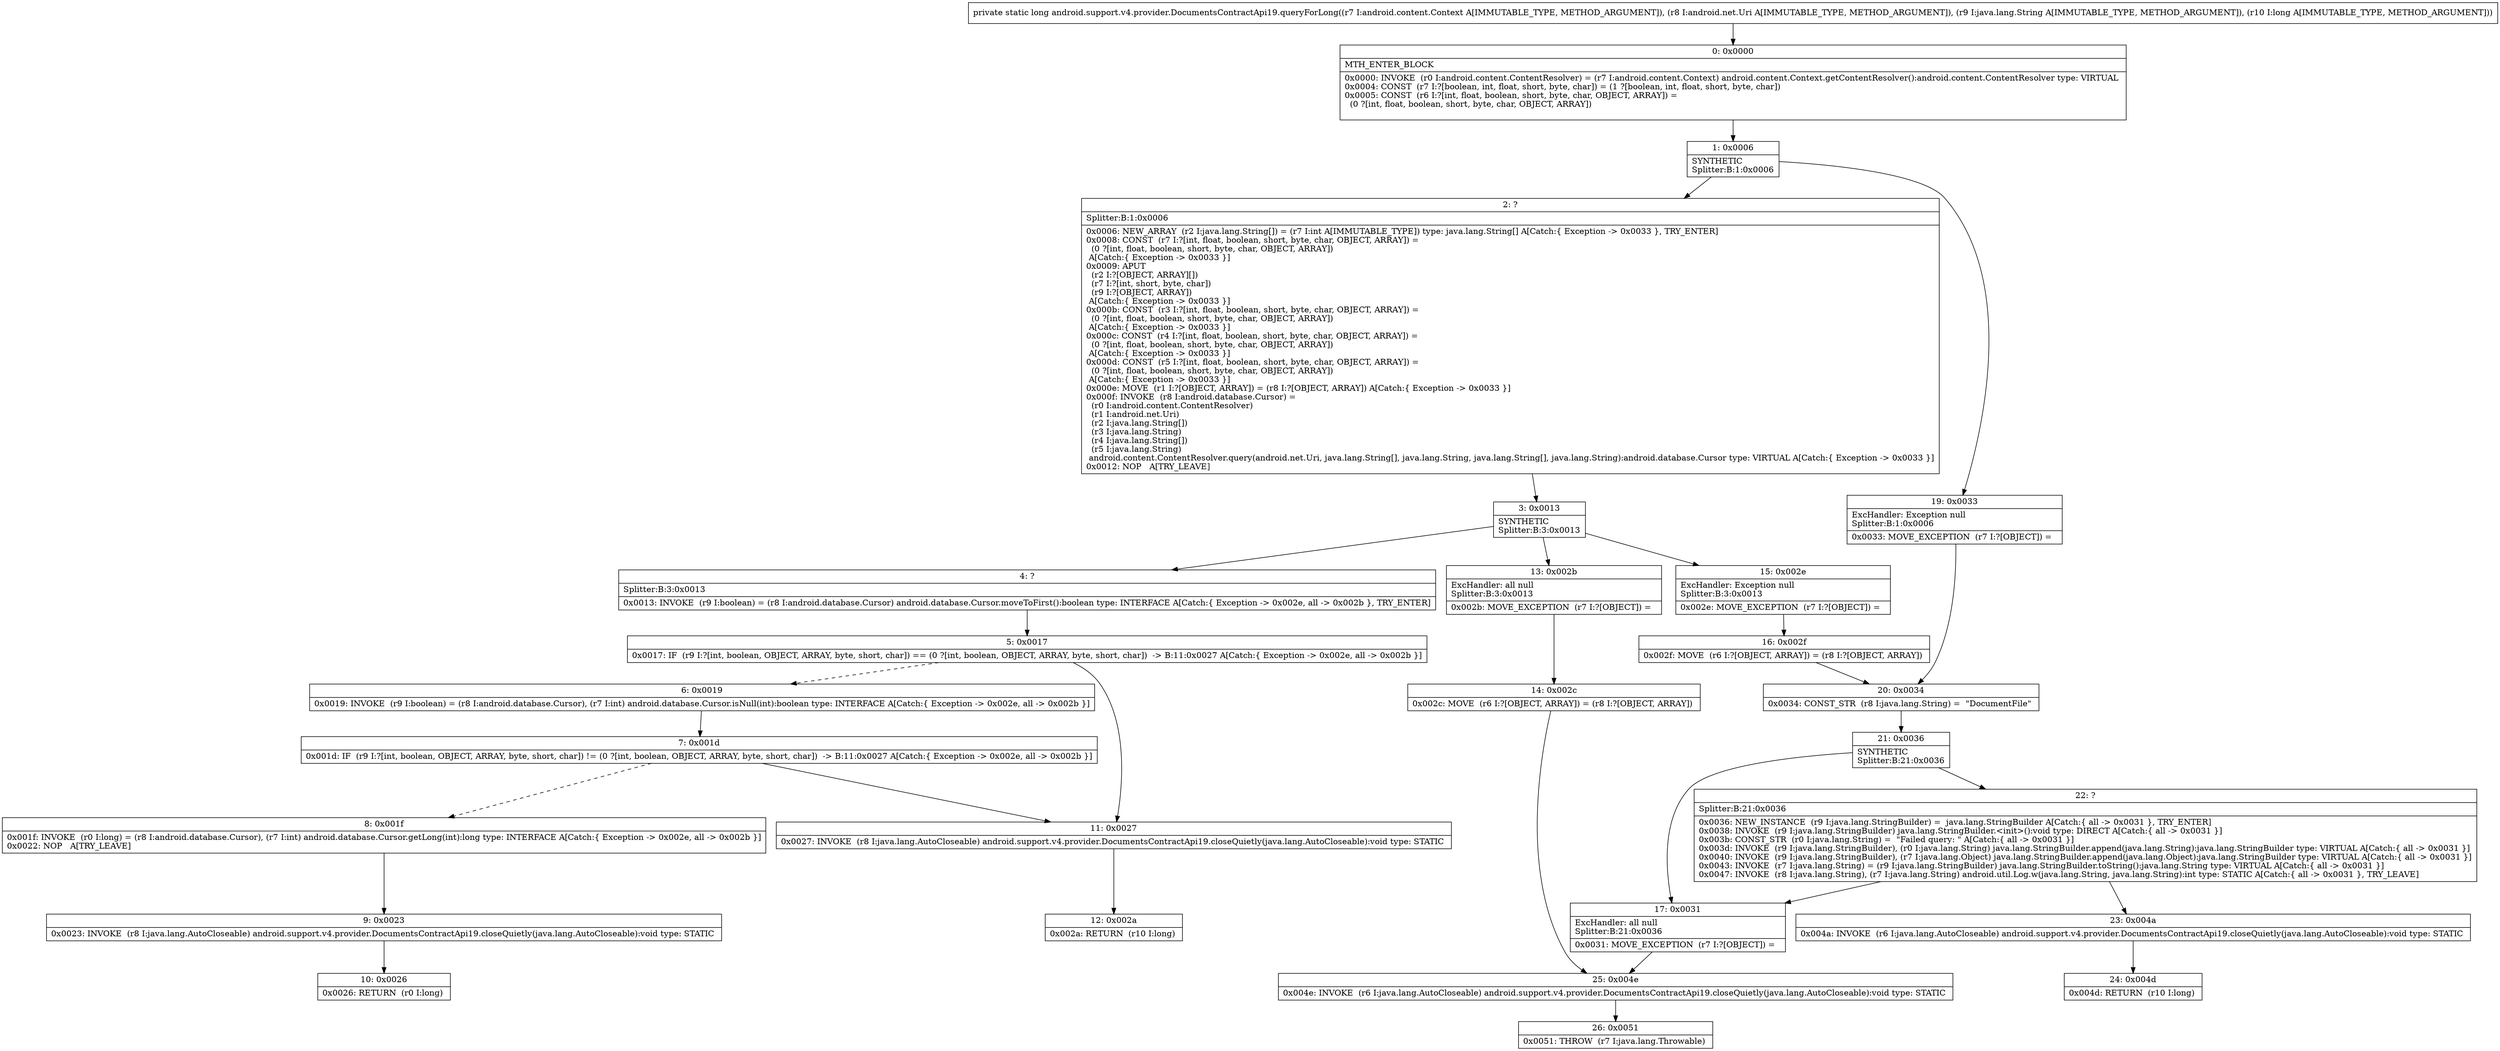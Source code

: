 digraph "CFG forandroid.support.v4.provider.DocumentsContractApi19.queryForLong(Landroid\/content\/Context;Landroid\/net\/Uri;Ljava\/lang\/String;J)J" {
Node_0 [shape=record,label="{0\:\ 0x0000|MTH_ENTER_BLOCK\l|0x0000: INVOKE  (r0 I:android.content.ContentResolver) = (r7 I:android.content.Context) android.content.Context.getContentResolver():android.content.ContentResolver type: VIRTUAL \l0x0004: CONST  (r7 I:?[boolean, int, float, short, byte, char]) = (1 ?[boolean, int, float, short, byte, char]) \l0x0005: CONST  (r6 I:?[int, float, boolean, short, byte, char, OBJECT, ARRAY]) = \l  (0 ?[int, float, boolean, short, byte, char, OBJECT, ARRAY])\l \l}"];
Node_1 [shape=record,label="{1\:\ 0x0006|SYNTHETIC\lSplitter:B:1:0x0006\l}"];
Node_2 [shape=record,label="{2\:\ ?|Splitter:B:1:0x0006\l|0x0006: NEW_ARRAY  (r2 I:java.lang.String[]) = (r7 I:int A[IMMUTABLE_TYPE]) type: java.lang.String[] A[Catch:\{ Exception \-\> 0x0033 \}, TRY_ENTER]\l0x0008: CONST  (r7 I:?[int, float, boolean, short, byte, char, OBJECT, ARRAY]) = \l  (0 ?[int, float, boolean, short, byte, char, OBJECT, ARRAY])\l A[Catch:\{ Exception \-\> 0x0033 \}]\l0x0009: APUT  \l  (r2 I:?[OBJECT, ARRAY][])\l  (r7 I:?[int, short, byte, char])\l  (r9 I:?[OBJECT, ARRAY])\l A[Catch:\{ Exception \-\> 0x0033 \}]\l0x000b: CONST  (r3 I:?[int, float, boolean, short, byte, char, OBJECT, ARRAY]) = \l  (0 ?[int, float, boolean, short, byte, char, OBJECT, ARRAY])\l A[Catch:\{ Exception \-\> 0x0033 \}]\l0x000c: CONST  (r4 I:?[int, float, boolean, short, byte, char, OBJECT, ARRAY]) = \l  (0 ?[int, float, boolean, short, byte, char, OBJECT, ARRAY])\l A[Catch:\{ Exception \-\> 0x0033 \}]\l0x000d: CONST  (r5 I:?[int, float, boolean, short, byte, char, OBJECT, ARRAY]) = \l  (0 ?[int, float, boolean, short, byte, char, OBJECT, ARRAY])\l A[Catch:\{ Exception \-\> 0x0033 \}]\l0x000e: MOVE  (r1 I:?[OBJECT, ARRAY]) = (r8 I:?[OBJECT, ARRAY]) A[Catch:\{ Exception \-\> 0x0033 \}]\l0x000f: INVOKE  (r8 I:android.database.Cursor) = \l  (r0 I:android.content.ContentResolver)\l  (r1 I:android.net.Uri)\l  (r2 I:java.lang.String[])\l  (r3 I:java.lang.String)\l  (r4 I:java.lang.String[])\l  (r5 I:java.lang.String)\l android.content.ContentResolver.query(android.net.Uri, java.lang.String[], java.lang.String, java.lang.String[], java.lang.String):android.database.Cursor type: VIRTUAL A[Catch:\{ Exception \-\> 0x0033 \}]\l0x0012: NOP   A[TRY_LEAVE]\l}"];
Node_3 [shape=record,label="{3\:\ 0x0013|SYNTHETIC\lSplitter:B:3:0x0013\l}"];
Node_4 [shape=record,label="{4\:\ ?|Splitter:B:3:0x0013\l|0x0013: INVOKE  (r9 I:boolean) = (r8 I:android.database.Cursor) android.database.Cursor.moveToFirst():boolean type: INTERFACE A[Catch:\{ Exception \-\> 0x002e, all \-\> 0x002b \}, TRY_ENTER]\l}"];
Node_5 [shape=record,label="{5\:\ 0x0017|0x0017: IF  (r9 I:?[int, boolean, OBJECT, ARRAY, byte, short, char]) == (0 ?[int, boolean, OBJECT, ARRAY, byte, short, char])  \-\> B:11:0x0027 A[Catch:\{ Exception \-\> 0x002e, all \-\> 0x002b \}]\l}"];
Node_6 [shape=record,label="{6\:\ 0x0019|0x0019: INVOKE  (r9 I:boolean) = (r8 I:android.database.Cursor), (r7 I:int) android.database.Cursor.isNull(int):boolean type: INTERFACE A[Catch:\{ Exception \-\> 0x002e, all \-\> 0x002b \}]\l}"];
Node_7 [shape=record,label="{7\:\ 0x001d|0x001d: IF  (r9 I:?[int, boolean, OBJECT, ARRAY, byte, short, char]) != (0 ?[int, boolean, OBJECT, ARRAY, byte, short, char])  \-\> B:11:0x0027 A[Catch:\{ Exception \-\> 0x002e, all \-\> 0x002b \}]\l}"];
Node_8 [shape=record,label="{8\:\ 0x001f|0x001f: INVOKE  (r0 I:long) = (r8 I:android.database.Cursor), (r7 I:int) android.database.Cursor.getLong(int):long type: INTERFACE A[Catch:\{ Exception \-\> 0x002e, all \-\> 0x002b \}]\l0x0022: NOP   A[TRY_LEAVE]\l}"];
Node_9 [shape=record,label="{9\:\ 0x0023|0x0023: INVOKE  (r8 I:java.lang.AutoCloseable) android.support.v4.provider.DocumentsContractApi19.closeQuietly(java.lang.AutoCloseable):void type: STATIC \l}"];
Node_10 [shape=record,label="{10\:\ 0x0026|0x0026: RETURN  (r0 I:long) \l}"];
Node_11 [shape=record,label="{11\:\ 0x0027|0x0027: INVOKE  (r8 I:java.lang.AutoCloseable) android.support.v4.provider.DocumentsContractApi19.closeQuietly(java.lang.AutoCloseable):void type: STATIC \l}"];
Node_12 [shape=record,label="{12\:\ 0x002a|0x002a: RETURN  (r10 I:long) \l}"];
Node_13 [shape=record,label="{13\:\ 0x002b|ExcHandler: all null\lSplitter:B:3:0x0013\l|0x002b: MOVE_EXCEPTION  (r7 I:?[OBJECT]) =  \l}"];
Node_14 [shape=record,label="{14\:\ 0x002c|0x002c: MOVE  (r6 I:?[OBJECT, ARRAY]) = (r8 I:?[OBJECT, ARRAY]) \l}"];
Node_15 [shape=record,label="{15\:\ 0x002e|ExcHandler: Exception null\lSplitter:B:3:0x0013\l|0x002e: MOVE_EXCEPTION  (r7 I:?[OBJECT]) =  \l}"];
Node_16 [shape=record,label="{16\:\ 0x002f|0x002f: MOVE  (r6 I:?[OBJECT, ARRAY]) = (r8 I:?[OBJECT, ARRAY]) \l}"];
Node_17 [shape=record,label="{17\:\ 0x0031|ExcHandler: all null\lSplitter:B:21:0x0036\l|0x0031: MOVE_EXCEPTION  (r7 I:?[OBJECT]) =  \l}"];
Node_19 [shape=record,label="{19\:\ 0x0033|ExcHandler: Exception null\lSplitter:B:1:0x0006\l|0x0033: MOVE_EXCEPTION  (r7 I:?[OBJECT]) =  \l}"];
Node_20 [shape=record,label="{20\:\ 0x0034|0x0034: CONST_STR  (r8 I:java.lang.String) =  \"DocumentFile\" \l}"];
Node_21 [shape=record,label="{21\:\ 0x0036|SYNTHETIC\lSplitter:B:21:0x0036\l}"];
Node_22 [shape=record,label="{22\:\ ?|Splitter:B:21:0x0036\l|0x0036: NEW_INSTANCE  (r9 I:java.lang.StringBuilder) =  java.lang.StringBuilder A[Catch:\{ all \-\> 0x0031 \}, TRY_ENTER]\l0x0038: INVOKE  (r9 I:java.lang.StringBuilder) java.lang.StringBuilder.\<init\>():void type: DIRECT A[Catch:\{ all \-\> 0x0031 \}]\l0x003b: CONST_STR  (r0 I:java.lang.String) =  \"Failed query: \" A[Catch:\{ all \-\> 0x0031 \}]\l0x003d: INVOKE  (r9 I:java.lang.StringBuilder), (r0 I:java.lang.String) java.lang.StringBuilder.append(java.lang.String):java.lang.StringBuilder type: VIRTUAL A[Catch:\{ all \-\> 0x0031 \}]\l0x0040: INVOKE  (r9 I:java.lang.StringBuilder), (r7 I:java.lang.Object) java.lang.StringBuilder.append(java.lang.Object):java.lang.StringBuilder type: VIRTUAL A[Catch:\{ all \-\> 0x0031 \}]\l0x0043: INVOKE  (r7 I:java.lang.String) = (r9 I:java.lang.StringBuilder) java.lang.StringBuilder.toString():java.lang.String type: VIRTUAL A[Catch:\{ all \-\> 0x0031 \}]\l0x0047: INVOKE  (r8 I:java.lang.String), (r7 I:java.lang.String) android.util.Log.w(java.lang.String, java.lang.String):int type: STATIC A[Catch:\{ all \-\> 0x0031 \}, TRY_LEAVE]\l}"];
Node_23 [shape=record,label="{23\:\ 0x004a|0x004a: INVOKE  (r6 I:java.lang.AutoCloseable) android.support.v4.provider.DocumentsContractApi19.closeQuietly(java.lang.AutoCloseable):void type: STATIC \l}"];
Node_24 [shape=record,label="{24\:\ 0x004d|0x004d: RETURN  (r10 I:long) \l}"];
Node_25 [shape=record,label="{25\:\ 0x004e|0x004e: INVOKE  (r6 I:java.lang.AutoCloseable) android.support.v4.provider.DocumentsContractApi19.closeQuietly(java.lang.AutoCloseable):void type: STATIC \l}"];
Node_26 [shape=record,label="{26\:\ 0x0051|0x0051: THROW  (r7 I:java.lang.Throwable) \l}"];
MethodNode[shape=record,label="{private static long android.support.v4.provider.DocumentsContractApi19.queryForLong((r7 I:android.content.Context A[IMMUTABLE_TYPE, METHOD_ARGUMENT]), (r8 I:android.net.Uri A[IMMUTABLE_TYPE, METHOD_ARGUMENT]), (r9 I:java.lang.String A[IMMUTABLE_TYPE, METHOD_ARGUMENT]), (r10 I:long A[IMMUTABLE_TYPE, METHOD_ARGUMENT])) }"];
MethodNode -> Node_0;
Node_0 -> Node_1;
Node_1 -> Node_2;
Node_1 -> Node_19;
Node_2 -> Node_3;
Node_3 -> Node_4;
Node_3 -> Node_15;
Node_3 -> Node_13;
Node_4 -> Node_5;
Node_5 -> Node_6[style=dashed];
Node_5 -> Node_11;
Node_6 -> Node_7;
Node_7 -> Node_8[style=dashed];
Node_7 -> Node_11;
Node_8 -> Node_9;
Node_9 -> Node_10;
Node_11 -> Node_12;
Node_13 -> Node_14;
Node_14 -> Node_25;
Node_15 -> Node_16;
Node_16 -> Node_20;
Node_17 -> Node_25;
Node_19 -> Node_20;
Node_20 -> Node_21;
Node_21 -> Node_22;
Node_21 -> Node_17;
Node_22 -> Node_23;
Node_22 -> Node_17;
Node_23 -> Node_24;
Node_25 -> Node_26;
}

